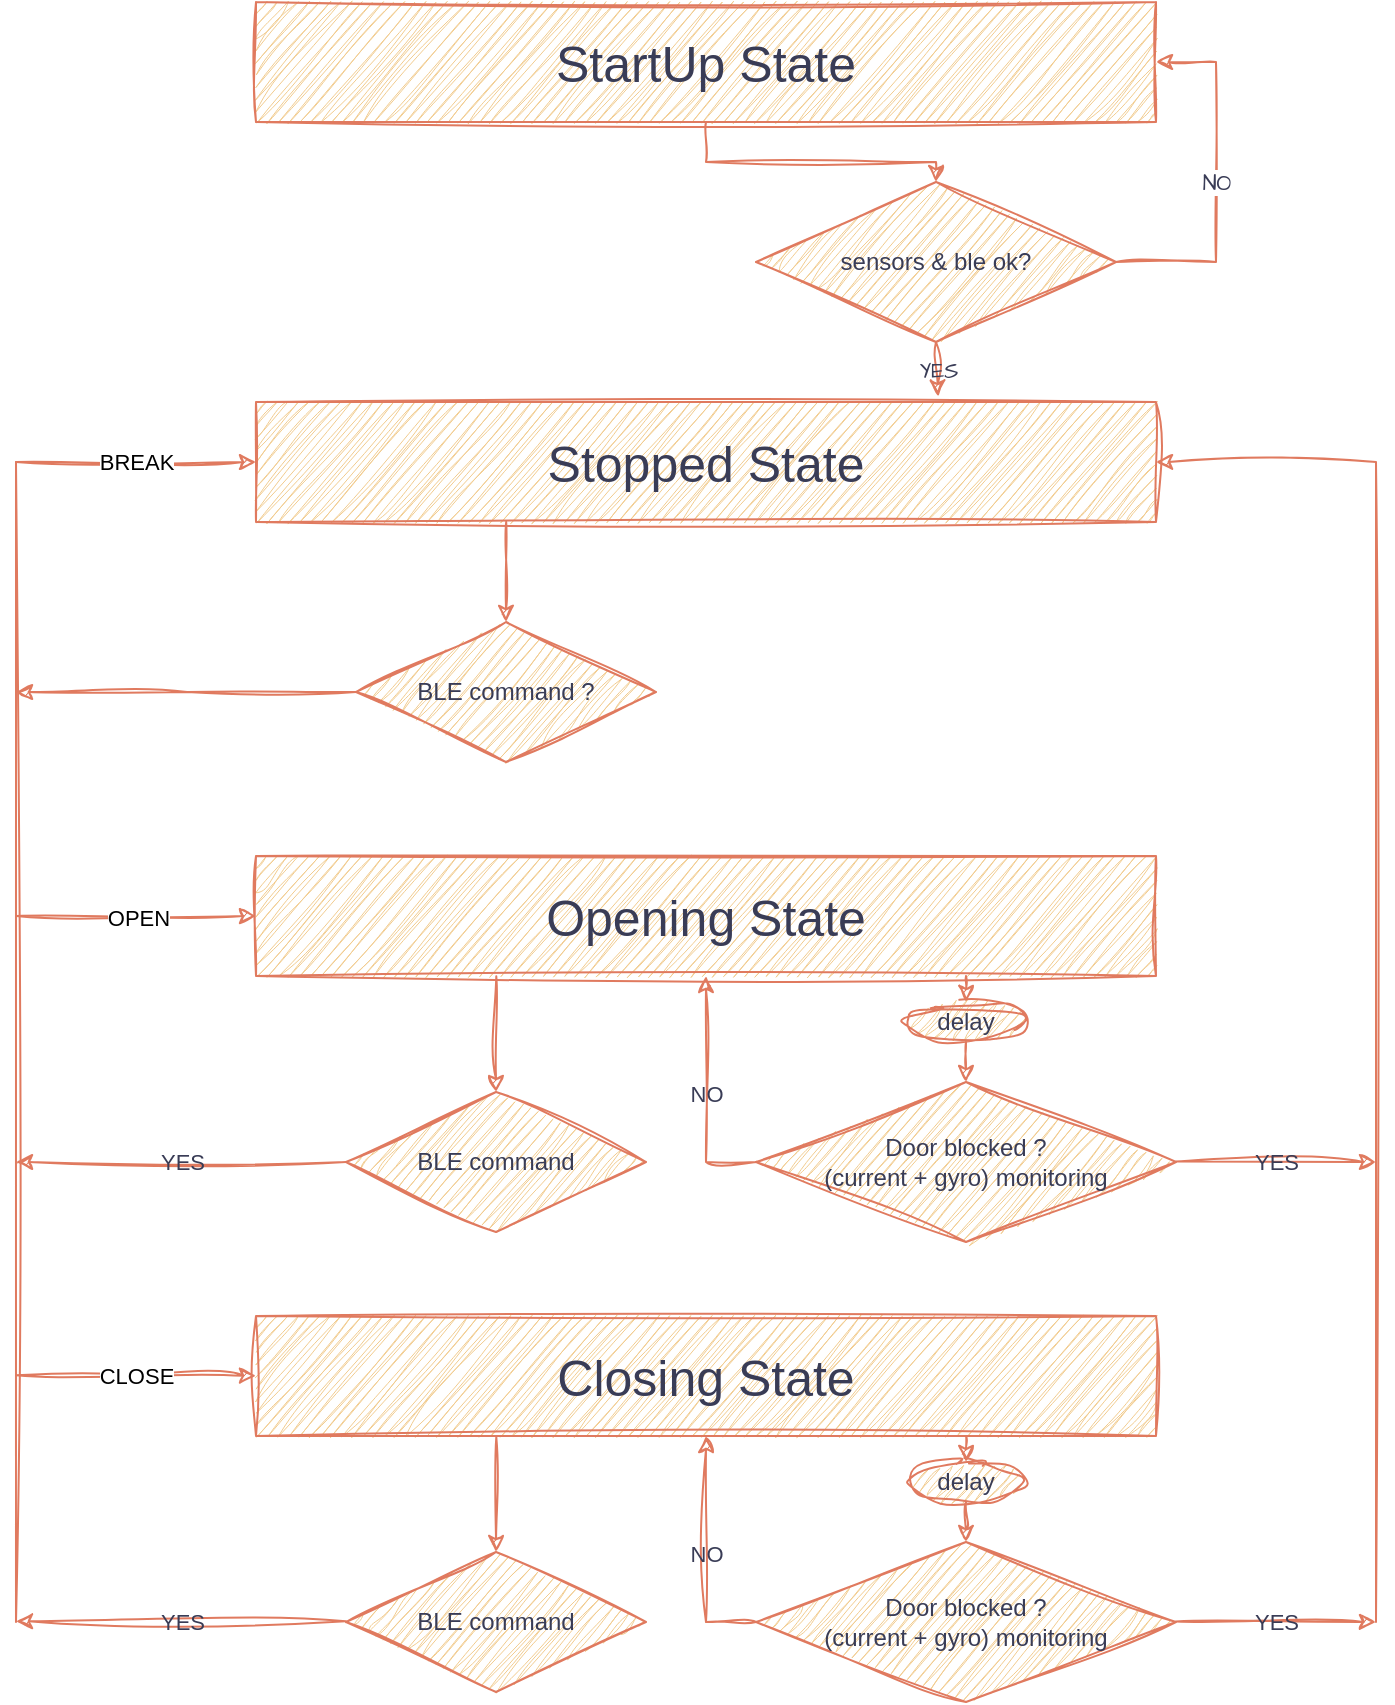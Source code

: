 <mxfile version="28.2.7">
  <diagram name="Page-1" id="sbSjs8a_ouJwsWdRZtps">
    <mxGraphModel dx="2175" dy="1325" grid="1" gridSize="10" guides="1" tooltips="1" connect="1" arrows="1" fold="1" page="1" pageScale="1" pageWidth="850" pageHeight="1100" math="0" shadow="0">
      <root>
        <mxCell id="0" />
        <mxCell id="1" parent="0" />
        <mxCell id="JfmqTpAHzUtOaQ3siiCN-9" style="edgeStyle=orthogonalEdgeStyle;rounded=0;orthogonalLoop=1;jettySize=auto;html=1;exitX=0.5;exitY=1;exitDx=0;exitDy=0;entryX=0.5;entryY=0;entryDx=0;entryDy=0;labelBackgroundColor=none;strokeColor=#E07A5F;fontColor=default;sketch=1;curveFitting=1;jiggle=2;" parent="1" source="JfmqTpAHzUtOaQ3siiCN-3" target="JfmqTpAHzUtOaQ3siiCN-4" edge="1">
          <mxGeometry relative="1" as="geometry" />
        </mxCell>
        <mxCell id="JfmqTpAHzUtOaQ3siiCN-3" value="StartUp State" style="rounded=0;whiteSpace=wrap;html=1;fontSize=25;labelBackgroundColor=none;fillColor=#F2CC8F;strokeColor=#E07A5F;fontColor=#393C56;sketch=1;curveFitting=1;jiggle=2;" parent="1" vertex="1">
          <mxGeometry x="205" y="125" width="450" height="60" as="geometry" />
        </mxCell>
        <mxCell id="JfmqTpAHzUtOaQ3siiCN-4" value="sensors &amp;amp; ble ok?" style="rhombus;whiteSpace=wrap;html=1;labelBackgroundColor=none;fillColor=#F2CC8F;strokeColor=#E07A5F;fontColor=#393C56;sketch=1;curveFitting=1;jiggle=2;" parent="1" vertex="1">
          <mxGeometry x="455" y="215" width="180" height="80" as="geometry" />
        </mxCell>
        <mxCell id="JfmqTpAHzUtOaQ3siiCN-5" value="Stopped State" style="rounded=0;whiteSpace=wrap;html=1;fontSize=25;fillColor=#F2CC8F;labelBackgroundColor=none;strokeColor=#E07A5F;fontColor=#393C56;sketch=1;curveFitting=1;jiggle=2;" parent="1" vertex="1">
          <mxGeometry x="205" y="325" width="450" height="60" as="geometry" />
        </mxCell>
        <mxCell id="JfmqTpAHzUtOaQ3siiCN-7" value="Opening State" style="rounded=0;whiteSpace=wrap;html=1;fontSize=25;fillColor=#F2CC8F;labelBackgroundColor=none;strokeColor=#E07A5F;fontColor=#393C56;sketch=1;curveFitting=1;jiggle=2;" parent="1" vertex="1">
          <mxGeometry x="205" y="552" width="450" height="60" as="geometry" />
        </mxCell>
        <mxCell id="JfmqTpAHzUtOaQ3siiCN-8" value="Closing State" style="rounded=0;whiteSpace=wrap;html=1;fontSize=25;fillColor=#F2CC8F;labelBackgroundColor=none;strokeColor=#E07A5F;fontColor=#393C56;sketch=1;curveFitting=1;jiggle=2;" parent="1" vertex="1">
          <mxGeometry x="205" y="782" width="450" height="60" as="geometry" />
        </mxCell>
        <mxCell id="JfmqTpAHzUtOaQ3siiCN-72" style="edgeStyle=orthogonalEdgeStyle;rounded=0;orthogonalLoop=1;jettySize=auto;html=1;exitX=0;exitY=0.5;exitDx=0;exitDy=0;labelBackgroundColor=none;strokeColor=#E07A5F;fontColor=default;sketch=1;curveFitting=1;jiggle=2;" parent="1" source="JfmqTpAHzUtOaQ3siiCN-14" edge="1">
          <mxGeometry relative="1" as="geometry">
            <mxPoint x="85" y="470" as="targetPoint" />
          </mxGeometry>
        </mxCell>
        <mxCell id="lY8hGWCNILG7u4FsXUxL-9" value="" style="edgeLabel;html=1;align=center;verticalAlign=middle;resizable=0;points=[];strokeColor=#E07A5F;fontColor=#393C56;fillColor=#F2CC8F;sketch=1;curveFitting=1;jiggle=2;labelBackgroundColor=none;" vertex="1" connectable="0" parent="JfmqTpAHzUtOaQ3siiCN-72">
          <mxGeometry x="-0.077" y="-6" relative="1" as="geometry">
            <mxPoint as="offset" />
          </mxGeometry>
        </mxCell>
        <mxCell id="JfmqTpAHzUtOaQ3siiCN-14" value="BLE command ?" style="rhombus;whiteSpace=wrap;html=1;labelBackgroundColor=none;fillColor=#F2CC8F;strokeColor=#E07A5F;fontColor=#393C56;sketch=1;curveFitting=1;jiggle=2;" parent="1" vertex="1">
          <mxGeometry x="255" y="435" width="150" height="70" as="geometry" />
        </mxCell>
        <mxCell id="JfmqTpAHzUtOaQ3siiCN-44" value="&lt;div&gt;Door blocked ?&lt;br&gt;&lt;/div&gt;&lt;div&gt;(current + gyro) monitoring&lt;br&gt;&lt;/div&gt;" style="rhombus;whiteSpace=wrap;html=1;labelBackgroundColor=none;fillColor=#F2CC8F;strokeColor=#E07A5F;fontColor=#393C56;sketch=1;curveFitting=1;jiggle=2;" parent="1" vertex="1">
          <mxGeometry x="455" y="895" width="210" height="80" as="geometry" />
        </mxCell>
        <mxCell id="JfmqTpAHzUtOaQ3siiCN-50" value="" style="endArrow=classic;html=1;rounded=0;entryX=1;entryY=0.5;entryDx=0;entryDy=0;labelBackgroundColor=none;strokeColor=#E07A5F;fontColor=default;sketch=1;curveFitting=1;jiggle=2;" parent="1" target="JfmqTpAHzUtOaQ3siiCN-5" edge="1">
          <mxGeometry width="50" height="50" relative="1" as="geometry">
            <mxPoint x="765" y="935" as="sourcePoint" />
            <mxPoint x="315" y="665" as="targetPoint" />
            <Array as="points">
              <mxPoint x="765" y="355" />
            </Array>
          </mxGeometry>
        </mxCell>
        <mxCell id="JfmqTpAHzUtOaQ3siiCN-55" value="BLE command" style="rhombus;whiteSpace=wrap;html=1;labelBackgroundColor=none;fillColor=#F2CC8F;strokeColor=#E07A5F;fontColor=#393C56;sketch=1;curveFitting=1;jiggle=2;" parent="1" vertex="1">
          <mxGeometry x="250" y="670" width="150" height="70" as="geometry" />
        </mxCell>
        <mxCell id="JfmqTpAHzUtOaQ3siiCN-67" value="" style="endArrow=none;html=1;rounded=0;labelBackgroundColor=none;strokeColor=#E07A5F;fontColor=default;sketch=1;curveFitting=1;jiggle=2;" parent="1" edge="1">
          <mxGeometry width="50" height="50" relative="1" as="geometry">
            <mxPoint x="85" y="935" as="sourcePoint" />
            <mxPoint x="85" y="355" as="targetPoint" />
          </mxGeometry>
        </mxCell>
        <mxCell id="JfmqTpAHzUtOaQ3siiCN-68" value="&lt;span style=&quot;background-color: light-dark(rgb(255, 255, 255), rgb(28, 16, 255));&quot;&gt;BREAK&lt;/span&gt;" style="endArrow=classic;html=1;rounded=0;entryX=0;entryY=0.5;entryDx=0;entryDy=0;fontColor=default;labelBackgroundColor=none;strokeColor=#E07A5F;sketch=1;curveFitting=1;jiggle=2;" parent="1" target="JfmqTpAHzUtOaQ3siiCN-5" edge="1">
          <mxGeometry width="50" height="50" relative="1" as="geometry">
            <mxPoint x="85" y="355" as="sourcePoint" />
            <mxPoint x="235" y="425" as="targetPoint" />
            <mxPoint as="offset" />
          </mxGeometry>
        </mxCell>
        <mxCell id="JfmqTpAHzUtOaQ3siiCN-73" value="&lt;span style=&quot;background-color: light-dark(rgb(255, 255, 255), rgb(28, 16, 255));&quot;&gt;OPEN&lt;/span&gt;" style="edgeStyle=orthogonalEdgeStyle;rounded=0;orthogonalLoop=1;jettySize=auto;html=1;entryX=0;entryY=0.5;entryDx=0;entryDy=0;fontColor=default;labelBackgroundColor=none;strokeColor=#E07A5F;sketch=1;curveFitting=1;jiggle=2;" parent="1" target="JfmqTpAHzUtOaQ3siiCN-7" edge="1">
          <mxGeometry relative="1" as="geometry">
            <mxPoint x="205" y="571.83" as="targetPoint" />
            <mxPoint x="85" y="582" as="sourcePoint" />
          </mxGeometry>
        </mxCell>
        <mxCell id="JfmqTpAHzUtOaQ3siiCN-74" value="&lt;span style=&quot;background-color: light-dark(rgb(255, 255, 255), rgb(28, 16, 255));&quot;&gt;CLOSE&lt;/span&gt;" style="edgeStyle=orthogonalEdgeStyle;rounded=0;orthogonalLoop=1;jettySize=auto;html=1;entryX=0;entryY=0.5;entryDx=0;entryDy=0;fontColor=default;labelBackgroundColor=none;strokeColor=#E07A5F;sketch=1;curveFitting=1;jiggle=2;" parent="1" edge="1">
          <mxGeometry relative="1" as="geometry">
            <mxPoint x="205" y="811.84" as="targetPoint" />
            <mxPoint x="85" y="811.67" as="sourcePoint" />
          </mxGeometry>
        </mxCell>
        <mxCell id="lY8hGWCNILG7u4FsXUxL-7" value="" style="endArrow=classic;html=1;rounded=0;strokeColor=#E07A5F;fontColor=default;fillColor=#F2CC8F;entryX=0.5;entryY=0;entryDx=0;entryDy=0;exitX=0.278;exitY=0.998;exitDx=0;exitDy=0;exitPerimeter=0;sketch=1;curveFitting=1;jiggle=2;labelBackgroundColor=none;" edge="1" parent="1" source="JfmqTpAHzUtOaQ3siiCN-5" target="JfmqTpAHzUtOaQ3siiCN-14">
          <mxGeometry width="50" height="50" relative="1" as="geometry">
            <mxPoint x="325" y="455" as="sourcePoint" />
            <mxPoint x="375" y="405" as="targetPoint" />
          </mxGeometry>
        </mxCell>
        <mxCell id="lY8hGWCNILG7u4FsXUxL-11" value="delay" style="ellipse;whiteSpace=wrap;html=1;strokeColor=#E07A5F;fontColor=#393C56;fillColor=#F2CC8F;sketch=1;curveFitting=1;jiggle=2;labelBackgroundColor=none;" vertex="1" parent="1">
          <mxGeometry x="530" y="855" width="60" height="20" as="geometry" />
        </mxCell>
        <mxCell id="lY8hGWCNILG7u4FsXUxL-14" value="" style="endArrow=classic;html=1;rounded=0;strokeColor=#E07A5F;fontColor=default;fillColor=#F2CC8F;entryX=0.5;entryY=0;entryDx=0;entryDy=0;exitX=0.5;exitY=1;exitDx=0;exitDy=0;sketch=1;curveFitting=1;jiggle=2;labelBackgroundColor=none;" edge="1" parent="1" source="lY8hGWCNILG7u4FsXUxL-11" target="JfmqTpAHzUtOaQ3siiCN-44">
          <mxGeometry width="50" height="50" relative="1" as="geometry">
            <mxPoint x="545" y="845" as="sourcePoint" />
            <mxPoint x="595" y="795" as="targetPoint" />
          </mxGeometry>
        </mxCell>
        <mxCell id="lY8hGWCNILG7u4FsXUxL-15" value="" style="endArrow=classic;html=1;rounded=0;strokeColor=#E07A5F;fontColor=default;fillColor=#F2CC8F;entryX=0.5;entryY=0;entryDx=0;entryDy=0;exitX=0.789;exitY=1.001;exitDx=0;exitDy=0;exitPerimeter=0;sketch=1;curveFitting=1;jiggle=2;labelBackgroundColor=none;" edge="1" parent="1" source="JfmqTpAHzUtOaQ3siiCN-8" target="lY8hGWCNILG7u4FsXUxL-11">
          <mxGeometry width="50" height="50" relative="1" as="geometry">
            <mxPoint x="585" y="865" as="sourcePoint" />
            <mxPoint x="585" y="885" as="targetPoint" />
          </mxGeometry>
        </mxCell>
        <mxCell id="lY8hGWCNILG7u4FsXUxL-18" value="&lt;div&gt;Door blocked ?&lt;br&gt;&lt;/div&gt;&lt;div&gt;(current + gyro) monitoring&lt;br&gt;&lt;/div&gt;" style="rhombus;whiteSpace=wrap;html=1;labelBackgroundColor=none;fillColor=#F2CC8F;strokeColor=#E07A5F;fontColor=#393C56;sketch=1;curveFitting=1;jiggle=2;" vertex="1" parent="1">
          <mxGeometry x="455" y="665" width="210" height="80" as="geometry" />
        </mxCell>
        <mxCell id="lY8hGWCNILG7u4FsXUxL-19" value="delay" style="ellipse;whiteSpace=wrap;html=1;strokeColor=#E07A5F;fontColor=#393C56;fillColor=#F2CC8F;sketch=1;curveFitting=1;jiggle=2;labelBackgroundColor=none;" vertex="1" parent="1">
          <mxGeometry x="530" y="625" width="60" height="20" as="geometry" />
        </mxCell>
        <mxCell id="lY8hGWCNILG7u4FsXUxL-20" value="" style="endArrow=classic;html=1;rounded=0;strokeColor=#E07A5F;fontColor=default;fillColor=#F2CC8F;entryX=0.5;entryY=0;entryDx=0;entryDy=0;exitX=0.5;exitY=1;exitDx=0;exitDy=0;sketch=1;curveFitting=1;jiggle=2;labelBackgroundColor=none;" edge="1" parent="1" source="lY8hGWCNILG7u4FsXUxL-19" target="lY8hGWCNILG7u4FsXUxL-18">
          <mxGeometry width="50" height="50" relative="1" as="geometry">
            <mxPoint x="545" y="615" as="sourcePoint" />
            <mxPoint x="595" y="565" as="targetPoint" />
          </mxGeometry>
        </mxCell>
        <mxCell id="lY8hGWCNILG7u4FsXUxL-21" value="" style="endArrow=classic;html=1;rounded=0;strokeColor=#E07A5F;fontColor=default;fillColor=#F2CC8F;entryX=0.5;entryY=0;entryDx=0;entryDy=0;exitX=0.789;exitY=1.001;exitDx=0;exitDy=0;exitPerimeter=0;sketch=1;curveFitting=1;jiggle=2;labelBackgroundColor=none;" edge="1" parent="1" target="lY8hGWCNILG7u4FsXUxL-19">
          <mxGeometry width="50" height="50" relative="1" as="geometry">
            <mxPoint x="560" y="612" as="sourcePoint" />
            <mxPoint x="585" y="655" as="targetPoint" />
          </mxGeometry>
        </mxCell>
        <mxCell id="lY8hGWCNILG7u4FsXUxL-24" value="" style="endArrow=classic;html=1;rounded=0;strokeColor=#E07A5F;fontColor=default;fillColor=#F2CC8F;entryX=0.5;entryY=0;entryDx=0;entryDy=0;exitX=0.267;exitY=1.003;exitDx=0;exitDy=0;exitPerimeter=0;sketch=1;curveFitting=1;jiggle=2;labelBackgroundColor=none;" edge="1" parent="1" source="JfmqTpAHzUtOaQ3siiCN-7" target="JfmqTpAHzUtOaQ3siiCN-55">
          <mxGeometry width="50" height="50" relative="1" as="geometry">
            <mxPoint x="75" y="905" as="sourcePoint" />
            <mxPoint x="125" y="855" as="targetPoint" />
          </mxGeometry>
        </mxCell>
        <mxCell id="lY8hGWCNILG7u4FsXUxL-27" value="" style="endArrow=classic;html=1;rounded=0;strokeColor=#E07A5F;fontColor=default;fillColor=#F2CC8F;exitX=0;exitY=0.5;exitDx=0;exitDy=0;sketch=1;curveFitting=1;jiggle=2;labelBackgroundColor=none;" edge="1" parent="1" source="JfmqTpAHzUtOaQ3siiCN-55">
          <mxGeometry relative="1" as="geometry">
            <mxPoint x="185" y="635" as="sourcePoint" />
            <mxPoint x="85" y="705" as="targetPoint" />
          </mxGeometry>
        </mxCell>
        <mxCell id="lY8hGWCNILG7u4FsXUxL-28" value="YES" style="edgeLabel;resizable=0;html=1;;align=center;verticalAlign=middle;strokeColor=#E07A5F;fontColor=#393C56;fillColor=#F2CC8F;sketch=1;curveFitting=1;jiggle=2;labelBackgroundColor=none;" connectable="0" vertex="1" parent="lY8hGWCNILG7u4FsXUxL-27">
          <mxGeometry relative="1" as="geometry" />
        </mxCell>
        <mxCell id="lY8hGWCNILG7u4FsXUxL-30" value="" style="endArrow=classic;html=1;rounded=0;strokeColor=#E07A5F;fontColor=default;fillColor=#F2CC8F;exitX=0;exitY=0.5;exitDx=0;exitDy=0;sketch=1;curveFitting=1;jiggle=2;labelBackgroundColor=none;" edge="1" parent="1">
          <mxGeometry relative="1" as="geometry">
            <mxPoint x="250" y="934.64" as="sourcePoint" />
            <mxPoint x="85" y="934.64" as="targetPoint" />
          </mxGeometry>
        </mxCell>
        <mxCell id="lY8hGWCNILG7u4FsXUxL-31" value="YES" style="edgeLabel;resizable=0;html=1;;align=center;verticalAlign=middle;strokeColor=#E07A5F;fontColor=#393C56;fillColor=#F2CC8F;sketch=1;curveFitting=1;jiggle=2;labelBackgroundColor=none;" connectable="0" vertex="1" parent="lY8hGWCNILG7u4FsXUxL-30">
          <mxGeometry relative="1" as="geometry" />
        </mxCell>
        <mxCell id="lY8hGWCNILG7u4FsXUxL-32" value="BLE command" style="rhombus;whiteSpace=wrap;html=1;labelBackgroundColor=none;fillColor=#F2CC8F;strokeColor=#E07A5F;fontColor=#393C56;sketch=1;curveFitting=1;jiggle=2;" vertex="1" parent="1">
          <mxGeometry x="250" y="900" width="150" height="70" as="geometry" />
        </mxCell>
        <mxCell id="lY8hGWCNILG7u4FsXUxL-33" value="" style="endArrow=classic;html=1;rounded=0;strokeColor=#E07A5F;fontColor=default;fillColor=#F2CC8F;entryX=0.5;entryY=0;entryDx=0;entryDy=0;exitX=0.267;exitY=1.008;exitDx=0;exitDy=0;exitPerimeter=0;sketch=1;curveFitting=1;jiggle=2;labelBackgroundColor=none;" edge="1" parent="1" source="JfmqTpAHzUtOaQ3siiCN-8" target="lY8hGWCNILG7u4FsXUxL-32">
          <mxGeometry width="50" height="50" relative="1" as="geometry">
            <mxPoint x="335" y="845" as="sourcePoint" />
            <mxPoint x="329.9" y="894" as="targetPoint" />
          </mxGeometry>
        </mxCell>
        <mxCell id="lY8hGWCNILG7u4FsXUxL-34" value="" style="endArrow=classic;html=1;rounded=0;strokeColor=#E07A5F;fontColor=default;fillColor=#F2CC8F;exitX=0;exitY=0.5;exitDx=0;exitDy=0;entryX=0.5;entryY=1;entryDx=0;entryDy=0;sketch=1;curveFitting=1;jiggle=2;labelBackgroundColor=none;" edge="1" parent="1" source="lY8hGWCNILG7u4FsXUxL-18" target="JfmqTpAHzUtOaQ3siiCN-7">
          <mxGeometry relative="1" as="geometry">
            <mxPoint x="195" y="735" as="sourcePoint" />
            <mxPoint x="295" y="735" as="targetPoint" />
            <Array as="points">
              <mxPoint x="430" y="705" />
            </Array>
          </mxGeometry>
        </mxCell>
        <mxCell id="lY8hGWCNILG7u4FsXUxL-35" value="NO" style="edgeLabel;resizable=0;html=1;;align=center;verticalAlign=middle;strokeColor=#E07A5F;fontColor=#393C56;fillColor=#F2CC8F;sketch=1;curveFitting=1;jiggle=2;labelBackgroundColor=none;" connectable="0" vertex="1" parent="lY8hGWCNILG7u4FsXUxL-34">
          <mxGeometry relative="1" as="geometry" />
        </mxCell>
        <mxCell id="lY8hGWCNILG7u4FsXUxL-36" value="" style="endArrow=classic;html=1;rounded=0;strokeColor=#E07A5F;fontColor=default;fillColor=#F2CC8F;exitX=0;exitY=0.5;exitDx=0;exitDy=0;entryX=0.5;entryY=1;entryDx=0;entryDy=0;sketch=1;curveFitting=1;jiggle=2;labelBackgroundColor=none;" edge="1" parent="1">
          <mxGeometry relative="1" as="geometry">
            <mxPoint x="455" y="935" as="sourcePoint" />
            <mxPoint x="430" y="842" as="targetPoint" />
            <Array as="points">
              <mxPoint x="430" y="935" />
            </Array>
          </mxGeometry>
        </mxCell>
        <mxCell id="lY8hGWCNILG7u4FsXUxL-37" value="NO" style="edgeLabel;resizable=0;html=1;;align=center;verticalAlign=middle;strokeColor=#E07A5F;fontColor=#393C56;fillColor=#F2CC8F;sketch=1;curveFitting=1;jiggle=2;labelBackgroundColor=none;" connectable="0" vertex="1" parent="lY8hGWCNILG7u4FsXUxL-36">
          <mxGeometry relative="1" as="geometry" />
        </mxCell>
        <mxCell id="lY8hGWCNILG7u4FsXUxL-38" value="" style="endArrow=classic;html=1;rounded=0;strokeColor=#E07A5F;fontColor=default;fillColor=#F2CC8F;sketch=1;curveFitting=1;jiggle=2;labelBackgroundColor=none;" edge="1" parent="1">
          <mxGeometry relative="1" as="geometry">
            <mxPoint x="665" y="934.73" as="sourcePoint" />
            <mxPoint x="765" y="935" as="targetPoint" />
          </mxGeometry>
        </mxCell>
        <mxCell id="lY8hGWCNILG7u4FsXUxL-39" value="YES" style="edgeLabel;resizable=0;html=1;;align=center;verticalAlign=middle;strokeColor=#E07A5F;fontColor=#393C56;fillColor=#F2CC8F;sketch=1;curveFitting=1;jiggle=2;labelBackgroundColor=none;" connectable="0" vertex="1" parent="lY8hGWCNILG7u4FsXUxL-38">
          <mxGeometry relative="1" as="geometry" />
        </mxCell>
        <mxCell id="lY8hGWCNILG7u4FsXUxL-41" value="" style="endArrow=classic;html=1;rounded=0;strokeColor=#E07A5F;fontColor=default;fillColor=#F2CC8F;sketch=1;curveFitting=1;jiggle=2;labelBackgroundColor=none;" edge="1" parent="1">
          <mxGeometry relative="1" as="geometry">
            <mxPoint x="665" y="704.73" as="sourcePoint" />
            <mxPoint x="765" y="705" as="targetPoint" />
          </mxGeometry>
        </mxCell>
        <mxCell id="lY8hGWCNILG7u4FsXUxL-42" value="YES" style="edgeLabel;resizable=0;html=1;;align=center;verticalAlign=middle;strokeColor=#E07A5F;fontColor=#393C56;fillColor=#F2CC8F;sketch=1;curveFitting=1;jiggle=2;labelBackgroundColor=none;" connectable="0" vertex="1" parent="lY8hGWCNILG7u4FsXUxL-41">
          <mxGeometry relative="1" as="geometry" />
        </mxCell>
        <mxCell id="lY8hGWCNILG7u4FsXUxL-43" value="" style="endArrow=classic;html=1;rounded=0;sketch=1;hachureGap=4;jiggle=2;curveFitting=1;fontFamily=Architects Daughter;fontSource=https%3A%2F%2Ffonts.googleapis.com%2Fcss%3Ffamily%3DArchitects%2BDaughter;exitX=0.5;exitY=1;exitDx=0;exitDy=0;entryX=0.758;entryY=-0.045;entryDx=0;entryDy=0;entryPerimeter=0;labelBackgroundColor=none;strokeColor=#E07A5F;fontColor=default;" edge="1" parent="1" source="JfmqTpAHzUtOaQ3siiCN-4" target="JfmqTpAHzUtOaQ3siiCN-5">
          <mxGeometry relative="1" as="geometry">
            <mxPoint x="205" y="395" as="sourcePoint" />
            <mxPoint x="525" y="435" as="targetPoint" />
          </mxGeometry>
        </mxCell>
        <mxCell id="lY8hGWCNILG7u4FsXUxL-44" value="YES" style="edgeLabel;resizable=0;html=1;;align=center;verticalAlign=middle;sketch=1;hachureGap=4;jiggle=2;curveFitting=1;fontFamily=Architects Daughter;fontSource=https%3A%2F%2Ffonts.googleapis.com%2Fcss%3Ffamily%3DArchitects%2BDaughter;labelBackgroundColor=none;fontColor=#393C56;" connectable="0" vertex="1" parent="lY8hGWCNILG7u4FsXUxL-43">
          <mxGeometry relative="1" as="geometry" />
        </mxCell>
        <mxCell id="lY8hGWCNILG7u4FsXUxL-45" value="" style="endArrow=classic;html=1;rounded=0;sketch=1;hachureGap=4;jiggle=2;curveFitting=1;strokeColor=#E07A5F;fontFamily=Architects Daughter;fontSource=https%3A%2F%2Ffonts.googleapis.com%2Fcss%3Ffamily%3DArchitects%2BDaughter;fontColor=#393C56;fillColor=#F2CC8F;exitX=1;exitY=0.5;exitDx=0;exitDy=0;entryX=1;entryY=0.5;entryDx=0;entryDy=0;" edge="1" parent="1" source="JfmqTpAHzUtOaQ3siiCN-4" target="JfmqTpAHzUtOaQ3siiCN-3">
          <mxGeometry relative="1" as="geometry">
            <mxPoint x="415" y="275" as="sourcePoint" />
            <mxPoint x="515" y="275" as="targetPoint" />
            <Array as="points">
              <mxPoint x="685" y="255" />
              <mxPoint x="685" y="155" />
            </Array>
          </mxGeometry>
        </mxCell>
        <mxCell id="lY8hGWCNILG7u4FsXUxL-46" value="NO" style="edgeLabel;resizable=0;html=1;;align=center;verticalAlign=middle;sketch=1;hachureGap=4;jiggle=2;curveFitting=1;strokeColor=#E07A5F;fontFamily=Architects Daughter;fontSource=https%3A%2F%2Ffonts.googleapis.com%2Fcss%3Ffamily%3DArchitects%2BDaughter;fontColor=#393C56;fillColor=#F2CC8F;" connectable="0" vertex="1" parent="lY8hGWCNILG7u4FsXUxL-45">
          <mxGeometry relative="1" as="geometry" />
        </mxCell>
      </root>
    </mxGraphModel>
  </diagram>
</mxfile>
